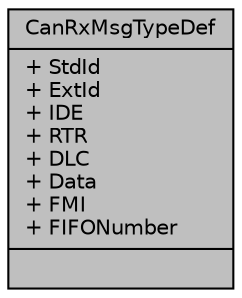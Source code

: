 digraph "CanRxMsgTypeDef"
{
  edge [fontname="Helvetica",fontsize="10",labelfontname="Helvetica",labelfontsize="10"];
  node [fontname="Helvetica",fontsize="10",shape=record];
  Node1 [label="{CanRxMsgTypeDef\n|+ StdId\l+ ExtId\l+ IDE\l+ RTR\l+ DLC\l+ Data\l+ FMI\l+ FIFONumber\l|}",height=0.2,width=0.4,color="black", fillcolor="grey75", style="filled", fontcolor="black"];
}
